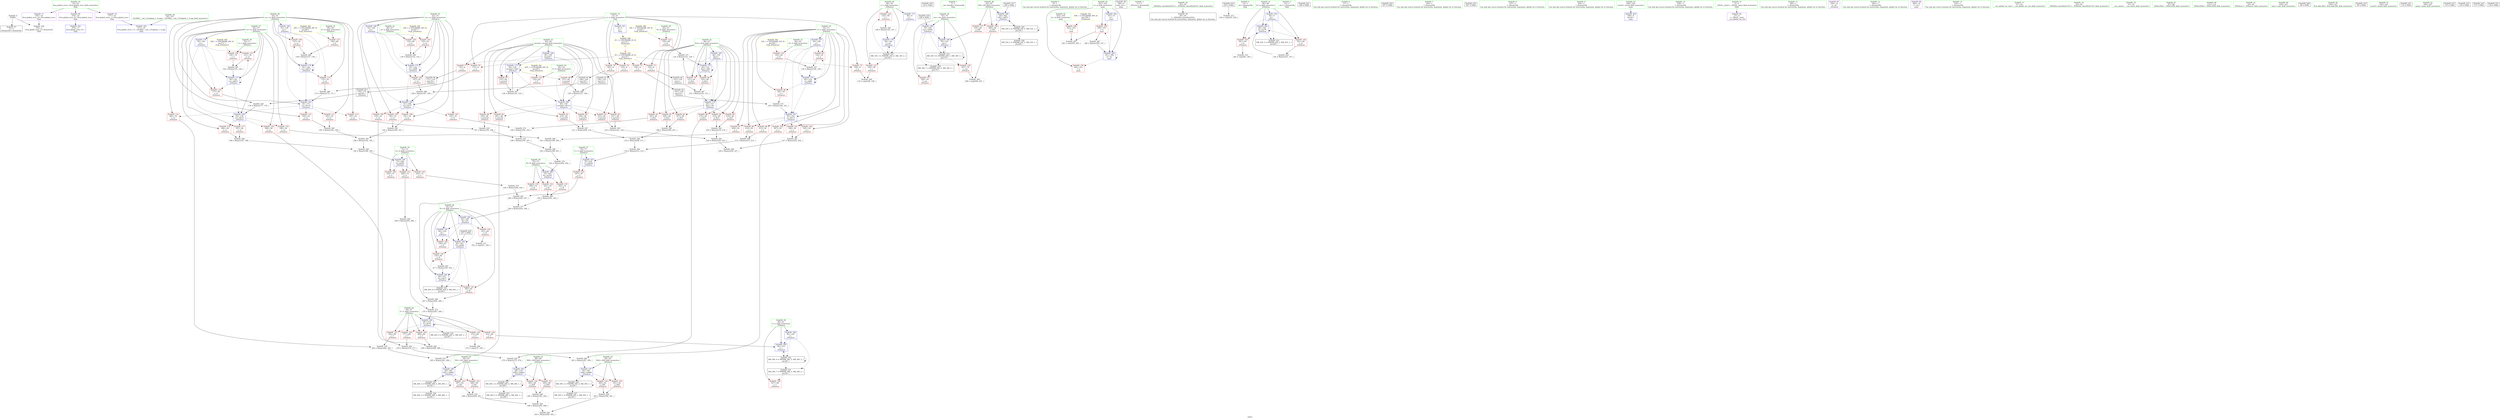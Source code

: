digraph "SVFG" {
	label="SVFG";

	Node0x55e953c2f490 [shape=record,color=grey,label="{NodeID: 0\nNullPtr}"];
	Node0x55e953c2f490 -> Node0x55e953c57010[style=solid];
	Node0x55e953c2f490 -> Node0x55e953c5d8a0[style=solid];
	Node0x55e953c81690 [shape=record,color=yellow,style=double,label="{NodeID: 360\n18V_1 = ENCHI(MR_18V_0)\npts\{61 \}\nFun[_Z5Solvev]}"];
	Node0x55e953c81690 -> Node0x55e953c5b6c0[style=dashed];
	Node0x55e953c5b000 [shape=record,color=grey,label="{NodeID: 277\n249 = Binary(243, 248, )\n}"];
	Node0x55e953c5b000 -> Node0x55e953c5edf0[style=solid];
	Node0x55e953c59250 [shape=record,color=blue,label="{NodeID: 194\n86\<--270\nT\<--div55\n_Z5Solvev\n}"];
	Node0x55e953c59250 -> Node0x55e953c5c8a0[style=dashed];
	Node0x55e953c59250 -> Node0x55e953c5c970[style=dashed];
	Node0x55e953c59250 -> Node0x55e953c5ca40[style=dashed];
	Node0x55e953c59250 -> Node0x55e953c5cb10[style=dashed];
	Node0x55e953c59250 -> Node0x55e953c5cbe0[style=dashed];
	Node0x55e953c59250 -> Node0x55e953c59250[style=dashed];
	Node0x55e953c59250 -> Node0x55e953c789a0[style=dashed];
	Node0x55e953c56440 [shape=record,color=red,label="{NodeID: 111\n183\<--54\n\<--vy\n_Z5Solvev\n}"];
	Node0x55e953c56440 -> Node0x55e953c689d0[style=solid];
	Node0x55e953c547d0 [shape=record,color=green,label="{NodeID: 28\n58\<--59\ni\<--i_field_insensitive\n_Z5Solvev\n}"];
	Node0x55e953c547d0 -> Node0x55e953c5b520[style=solid];
	Node0x55e953c547d0 -> Node0x55e953c5b5f0[style=solid];
	Node0x55e953c547d0 -> Node0x55e953c5de80[style=solid];
	Node0x55e953c547d0 -> Node0x55e953c5e430[style=solid];
	Node0x55e953c68cd0 [shape=record,color=grey,label="{NodeID: 305\n223 = Binary(221, 222, )\n}"];
	Node0x55e953c68cd0 -> Node0x55e953c68b50[style=solid];
	Node0x55e953c5c3c0 [shape=record,color=red,label="{NodeID: 139\n251\<--82\n\<--D\n_Z5Solvev\n}"];
	Node0x55e953c5c3c0 -> Node0x55e953c695d0[style=solid];
	Node0x55e953c56f10 [shape=record,color=green,label="{NodeID: 56\n18\<--372\n_GLOBAL__sub_I_Progbeat_1_0.cpp\<--_GLOBAL__sub_I_Progbeat_1_0.cpp_field_insensitive\n}"];
	Node0x55e953c56f10 -> Node0x55e953c5d7a0[style=solid];
	Node0x55e953c98d90 [shape=record,color=black,label="{NodeID: 416\n119 = PHI()\n}"];
	Node0x55e953c5db40 [shape=record,color=blue,label="{NodeID: 167\n50\<--100\nz\<--\n_Z5Solvev\n}"];
	Node0x55e953c5db40 -> Node0x55e953c58fe0[style=dashed];
	Node0x55e953c5db40 -> Node0x55e953c55810[style=dashed];
	Node0x55e953c5db40 -> Node0x55e953c5e0f0[style=dashed];
	Node0x55e953c5db40 -> Node0x55e953c5e6a0[style=dashed];
	Node0x55e953c586f0 [shape=record,color=red,label="{NodeID: 84\n218\<--46\n\<--first\n_Z5Solvev\n}"];
	Node0x55e953c586f0 -> Node0x55e953c68850[style=solid];
	Node0x55e953c50780 [shape=record,color=green,label="{NodeID: 1\n7\<--1\n__dso_handle\<--dummyObj\nGlob }"];
	Node0x55e953c81770 [shape=record,color=yellow,style=double,label="{NodeID: 361\n20V_1 = ENCHI(MR_20V_0)\npts\{63 \}\nFun[_Z5Solvev]}"];
	Node0x55e953c81770 -> Node0x55e953c5b790[style=dashed];
	Node0x55e953c66450 [shape=record,color=grey,label="{NodeID: 278\n298 = Binary(296, 297, )\n}"];
	Node0x55e953c66450 -> Node0x55e953c63c40[style=solid];
	Node0x55e953c59320 [shape=record,color=blue,label="{NodeID: 195\n88\<--279\nX58\<--add60\n_Z5Solvev\n}"];
	Node0x55e953c59320 -> Node0x55e953c5ccb0[style=dashed];
	Node0x55e953c59320 -> Node0x55e953c5cd80[style=dashed];
	Node0x55e953c59320 -> Node0x55e953c7e3a0[style=dashed];
	Node0x55e953c56510 [shape=record,color=red,label="{NodeID: 112\n184\<--54\n\<--vy\n_Z5Solvev\n}"];
	Node0x55e953c56510 -> Node0x55e953c689d0[style=solid];
	Node0x55e953c548a0 [shape=record,color=green,label="{NodeID: 29\n60\<--61\nX\<--X_field_insensitive\n_Z5Solvev\n}"];
	Node0x55e953c548a0 -> Node0x55e953c5b6c0[style=solid];
	Node0x55e953c68e50 [shape=record,color=grey,label="{NodeID: 306\n308 = cmp(306, 307, )\n}"];
	Node0x55e953c5c490 [shape=record,color=red,label="{NodeID: 140\n256\<--82\n\<--D\n_Z5Solvev\n}"];
	Node0x55e953c57010 [shape=record,color=black,label="{NodeID: 57\n2\<--3\ndummyVal\<--dummyVal\n}"];
	Node0x55e953c98e60 [shape=record,color=black,label="{NodeID: 417\n304 = PHI()\n}"];
	Node0x55e953c98e60 -> Node0x55e953c59590[style=solid];
	Node0x55e953c62bc0 [shape=record,color=grey,label="{NodeID: 251\n126 = Binary(125, 124, )\n}"];
	Node0x55e953c62bc0 -> Node0x55e953c5e020[style=solid];
	Node0x55e953c5dc10 [shape=record,color=blue,label="{NodeID: 168\n52\<--100\nvx\<--\n_Z5Solvev\n}"];
	Node0x55e953c5dc10 -> Node0x55e953c55dc0[style=dashed];
	Node0x55e953c5dc10 -> Node0x55e953c55e90[style=dashed];
	Node0x55e953c5dc10 -> Node0x55e953c5e1c0[style=dashed];
	Node0x55e953c5dc10 -> Node0x55e953c5e770[style=dashed];
	Node0x55e953c587c0 [shape=record,color=red,label="{NodeID: 85\n219\<--46\n\<--first\n_Z5Solvev\n}"];
	Node0x55e953c587c0 -> Node0x55e953c68850[style=solid];
	Node0x55e953c2f3a0 [shape=record,color=green,label="{NodeID: 2\n9\<--1\n\<--dummyObj\nCan only get source location for instruction, argument, global var or function.}"];
	Node0x55e953c81850 [shape=record,color=yellow,style=double,label="{NodeID: 362\n22V_1 = ENCHI(MR_22V_0)\npts\{65 \}\nFun[_Z5Solvev]}"];
	Node0x55e953c81850 -> Node0x55e953c5b860[style=dashed];
	Node0x55e953c665d0 [shape=record,color=grey,label="{NodeID: 279\n245 = Binary(246, 244, )\n}"];
	Node0x55e953c665d0 -> Node0x55e953c668d0[style=solid];
	Node0x55e953c593f0 [shape=record,color=blue,label="{NodeID: 196\n90\<--285\nY61\<--add63\n_Z5Solvev\n}"];
	Node0x55e953c593f0 -> Node0x55e953c5ce50[style=dashed];
	Node0x55e953c593f0 -> Node0x55e953c5cf20[style=dashed];
	Node0x55e953c593f0 -> Node0x55e953c7e8a0[style=dashed];
	Node0x55e953c565e0 [shape=record,color=red,label="{NodeID: 113\n195\<--54\n\<--vy\n_Z5Solvev\n}"];
	Node0x55e953c565e0 -> Node0x55e953c62ec0[style=solid];
	Node0x55e953c54970 [shape=record,color=green,label="{NodeID: 30\n62\<--63\nY\<--Y_field_insensitive\n_Z5Solvev\n}"];
	Node0x55e953c54970 -> Node0x55e953c5b790[style=solid];
	Node0x55e953c68fd0 [shape=record,color=grey,label="{NodeID: 307\n363 = cmp(359, 362, )\n}"];
	Node0x55e953c5c560 [shape=record,color=red,label="{NodeID: 141\n265\<--82\n\<--D\n_Z5Solvev\n}"];
	Node0x55e953c5c560 -> Node0x55e953c64240[style=solid];
	Node0x55e953c57110 [shape=record,color=black,label="{NodeID: 58\n348\<--9\nmain_ret\<--\nmain\n}"];
	Node0x55e953c98f90 [shape=record,color=black,label="{NodeID: 418\n229 = PHI()\n}"];
	Node0x55e953c98f90 -> Node0x55e953c5ec50[style=solid];
	Node0x55e953c62d40 [shape=record,color=grey,label="{NodeID: 252\n279 = Binary(275, 278, )\n}"];
	Node0x55e953c62d40 -> Node0x55e953c59320[style=solid];
	Node0x55e953c5dce0 [shape=record,color=blue,label="{NodeID: 169\n54\<--100\nvy\<--\n_Z5Solvev\n}"];
	Node0x55e953c5dce0 -> Node0x55e953c562a0[style=dashed];
	Node0x55e953c5dce0 -> Node0x55e953c56370[style=dashed];
	Node0x55e953c5dce0 -> Node0x55e953c5e290[style=dashed];
	Node0x55e953c5dce0 -> Node0x55e953c5e840[style=dashed];
	Node0x55e953c58890 [shape=record,color=red,label="{NodeID: 86\n275\<--46\n\<--first\n_Z5Solvev\n}"];
	Node0x55e953c58890 -> Node0x55e953c62d40[style=solid];
	Node0x55e953c2f6c0 [shape=record,color=green,label="{NodeID: 3\n11\<--1\n_ZSt3cin\<--dummyObj\nGlob }"];
	Node0x55e953c81930 [shape=record,color=yellow,style=double,label="{NodeID: 363\n24V_1 = ENCHI(MR_24V_0)\npts\{67 \}\nFun[_Z5Solvev]}"];
	Node0x55e953c81930 -> Node0x55e953c5b930[style=dashed];
	Node0x55e953c66750 [shape=record,color=grey,label="{NodeID: 280\n295 = Binary(293, 294, )\n}"];
	Node0x55e953c66750 -> Node0x55e953c63c40[style=solid];
	Node0x55e953c594c0 [shape=record,color=blue,label="{NodeID: 197\n92\<--291\nZ64\<--add66\n_Z5Solvev\n}"];
	Node0x55e953c594c0 -> Node0x55e953c5cff0[style=dashed];
	Node0x55e953c594c0 -> Node0x55e953c5d0c0[style=dashed];
	Node0x55e953c594c0 -> Node0x55e953c7eda0[style=dashed];
	Node0x55e953c566b0 [shape=record,color=red,label="{NodeID: 114\n282\<--54\n\<--vy\n_Z5Solvev\n}"];
	Node0x55e953c566b0 -> Node0x55e953c5ae80[style=solid];
	Node0x55e953c54a40 [shape=record,color=green,label="{NodeID: 31\n64\<--65\nZ\<--Z_field_insensitive\n_Z5Solvev\n}"];
	Node0x55e953c54a40 -> Node0x55e953c5b860[style=solid];
	Node0x55e953c69150 [shape=record,color=grey,label="{NodeID: 308\n273 = cmp(272, 100, )\n}"];
	Node0x55e953c5c630 [shape=record,color=red,label="{NodeID: 142\n316\<--82\n\<--D\n_Z5Solvev\n}"];
	Node0x55e953c5c630 -> Node0x55e953c63dc0[style=solid];
	Node0x55e953c571e0 [shape=record,color=black,label="{NodeID: 59\n29\<--30\n\<--_ZNSt8ios_base4InitD1Ev\nCan only get source location for instruction, argument, global var or function.}"];
	Node0x55e953c99090 [shape=record,color=black,label="{NodeID: 419\n235 = PHI()\n}"];
	Node0x55e953c99090 -> Node0x55e953c69750[style=solid];
	Node0x55e953c62ec0 [shape=record,color=grey,label="{NodeID: 253\n197 = Binary(195, 196, )\n}"];
	Node0x55e953c62ec0 -> Node0x55e953c631c0[style=solid];
	Node0x55e953c5ddb0 [shape=record,color=blue,label="{NodeID: 170\n56\<--100\nvz\<--\n_Z5Solvev\n}"];
	Node0x55e953c5ddb0 -> Node0x55e953c56780[style=dashed];
	Node0x55e953c5ddb0 -> Node0x55e953c5b110[style=dashed];
	Node0x55e953c5ddb0 -> Node0x55e953c5e360[style=dashed];
	Node0x55e953c5ddb0 -> Node0x55e953c5e910[style=dashed];
	Node0x55e953c58960 [shape=record,color=red,label="{NodeID: 87\n125\<--48\n\<--second\n_Z5Solvev\n}"];
	Node0x55e953c58960 -> Node0x55e953c62bc0[style=solid];
	Node0x55e953c32d80 [shape=record,color=green,label="{NodeID: 4\n12\<--1\n.str\<--dummyObj\nGlob }"];
	Node0x55e953c81a10 [shape=record,color=yellow,style=double,label="{NodeID: 364\n26V_1 = ENCHI(MR_26V_0)\npts\{69 \}\nFun[_Z5Solvev]}"];
	Node0x55e953c81a10 -> Node0x55e953c5ba00[style=dashed];
	Node0x55e953c668d0 [shape=record,color=grey,label="{NodeID: 281\n248 = Binary(245, 247, )\n}"];
	Node0x55e953c668d0 -> Node0x55e953c5b000[style=solid];
	Node0x55e953c59590 [shape=record,color=blue,label="{NodeID: 198\n94\<--304\nDD\<--call72\n_Z5Solvev\n}"];
	Node0x55e953c59590 -> Node0x55e953c5d190[style=dashed];
	Node0x55e953c59590 -> Node0x55e953c5d260[style=dashed];
	Node0x55e953c59590 -> Node0x55e953c7f2a0[style=dashed];
	Node0x55e953c56780 [shape=record,color=red,label="{NodeID: 115\n141\<--56\n\<--vz\n_Z5Solvev\n}"];
	Node0x55e953c56780 -> Node0x55e953c66ed0[style=solid];
	Node0x55e953c54b10 [shape=record,color=green,label="{NodeID: 32\n66\<--67\na\<--a_field_insensitive\n_Z5Solvev\n}"];
	Node0x55e953c54b10 -> Node0x55e953c5b930[style=solid];
	Node0x55e953c692d0 [shape=record,color=grey,label="{NodeID: 309\n110 = cmp(108, 109, )\n}"];
	Node0x55e953c5c700 [shape=record,color=red,label="{NodeID: 143\n261\<--84\n\<--k\n_Z5Solvev\n}"];
	Node0x55e953c5c700 -> Node0x55e953c69450[style=solid];
	Node0x55e953c572e0 [shape=record,color=black,label="{NodeID: 60\n151\<--150\nconv\<--\n_Z5Solvev\n}"];
	Node0x55e953c572e0 -> Node0x55e953c671d0[style=solid];
	Node0x55e953c99190 [shape=record,color=black,label="{NodeID: 420\n257 = PHI()\n}"];
	Node0x55e953c99190 -> Node0x55e953c590b0[style=solid];
	Node0x55e953c63040 [shape=record,color=grey,label="{NodeID: 254\n278 = Binary(276, 277, )\n}"];
	Node0x55e953c63040 -> Node0x55e953c62d40[style=solid];
	Node0x55e953c5de80 [shape=record,color=blue,label="{NodeID: 171\n58\<--9\ni\<--\n_Z5Solvev\n}"];
	Node0x55e953c5de80 -> Node0x55e953c76ca0[style=dashed];
	Node0x55e953c58a30 [shape=record,color=red,label="{NodeID: 88\n157\<--48\n\<--second\n_Z5Solvev\n}"];
	Node0x55e953c58a30 -> Node0x55e953c66d50[style=solid];
	Node0x55e953c32e10 [shape=record,color=green,label="{NodeID: 5\n14\<--1\n.str.1\<--dummyObj\nGlob }"];
	Node0x55e953c81af0 [shape=record,color=yellow,style=double,label="{NodeID: 365\n28V_1 = ENCHI(MR_28V_0)\npts\{71 \}\nFun[_Z5Solvev]}"];
	Node0x55e953c81af0 -> Node0x55e953c5bad0[style=dashed];
	Node0x55e953c66a50 [shape=record,color=grey,label="{NodeID: 282\n290 = Binary(288, 289, )\n}"];
	Node0x55e953c66a50 -> Node0x55e953c66bd0[style=solid];
	Node0x55e953c59660 [shape=record,color=blue,label="{NodeID: 199\n78\<--310\nres\<--\n_Z5Solvev\n}"];
	Node0x55e953c59660 -> Node0x55e953c7aca0[style=dashed];
	Node0x55e953c5b110 [shape=record,color=red,label="{NodeID: 116\n177\<--56\n\<--vz\n_Z5Solvev\n}"];
	Node0x55e953c5b110 -> Node0x55e953c67dd0[style=solid];
	Node0x55e953c54be0 [shape=record,color=green,label="{NodeID: 33\n68\<--69\nb\<--b_field_insensitive\n_Z5Solvev\n}"];
	Node0x55e953c54be0 -> Node0x55e953c5ba00[style=solid];
	Node0x55e953c69450 [shape=record,color=grey,label="{NodeID: 310\n262 = cmp(261, 263, )\n}"];
	Node0x55e953c5c7d0 [shape=record,color=red,label="{NodeID: 144\n321\<--84\n\<--k\n_Z5Solvev\n}"];
	Node0x55e953c5c7d0 -> Node0x55e953c63640[style=solid];
	Node0x55e953c573b0 [shape=record,color=black,label="{NodeID: 61\n156\<--155\nconv12\<--\n_Z5Solvev\n}"];
	Node0x55e953c573b0 -> Node0x55e953c66d50[style=solid];
	Node0x55e953c99290 [shape=record,color=black,label="{NodeID: 421\n329 = PHI()\n}"];
	Node0x55e953c631c0 [shape=record,color=grey,label="{NodeID: 255\n198 = Binary(194, 197, )\n}"];
	Node0x55e953c631c0 -> Node0x55e953c5a280[style=solid];
	Node0x55e953c5df50 [shape=record,color=blue,label="{NodeID: 172\n46\<--122\nfirst\<--add\n_Z5Solvev\n}"];
	Node0x55e953c5df50 -> Node0x55e953c582e0[style=dashed];
	Node0x55e953c5df50 -> Node0x55e953c583b0[style=dashed];
	Node0x55e953c5df50 -> Node0x55e953c5df50[style=dashed];
	Node0x55e953c5df50 -> Node0x55e953c5e500[style=dashed];
	Node0x55e953c58b00 [shape=record,color=red,label="{NodeID: 89\n196\<--48\n\<--second\n_Z5Solvev\n}"];
	Node0x55e953c58b00 -> Node0x55e953c62ec0[style=solid];
	Node0x55e953c33260 [shape=record,color=green,label="{NodeID: 6\n17\<--1\n\<--dummyObj\nCan only get source location for instruction, argument, global var or function.}"];
	Node0x55e953c66bd0 [shape=record,color=grey,label="{NodeID: 283\n291 = Binary(287, 290, )\n}"];
	Node0x55e953c66bd0 -> Node0x55e953c594c0[style=solid];
	Node0x55e953c59730 [shape=record,color=blue,label="{NodeID: 200\n80\<--312\nt\<--\n_Z5Solvev\n}"];
	Node0x55e953c59730 -> Node0x55e953c7b1a0[style=dashed];
	Node0x55e953c5b1e0 [shape=record,color=red,label="{NodeID: 117\n187\<--56\n\<--vz\n_Z5Solvev\n}"];
	Node0x55e953c5b1e0 -> Node0x55e953c68550[style=solid];
	Node0x55e953c54cb0 [shape=record,color=green,label="{NodeID: 34\n70\<--71\nc\<--c_field_insensitive\n_Z5Solvev\n}"];
	Node0x55e953c54cb0 -> Node0x55e953c5bad0[style=solid];
	Node0x55e953c695d0 [shape=record,color=grey,label="{NodeID: 311\n252 = cmp(251, 100, )\n}"];
	Node0x55e953c5c8a0 [shape=record,color=red,label="{NodeID: 145\n272\<--86\n\<--T\n_Z5Solvev\n}"];
	Node0x55e953c5c8a0 -> Node0x55e953c69150[style=solid];
	Node0x55e953c57480 [shape=record,color=black,label="{NodeID: 62\n161\<--160\nconv14\<--\n_Z5Solvev\n}"];
	Node0x55e953c57480 -> Node0x55e953c5aa00[style=solid];
	Node0x55e953c99360 [shape=record,color=black,label="{NodeID: 422\n357 = PHI()\n}"];
	Node0x55e953c63340 [shape=record,color=grey,label="{NodeID: 256\n134 = Binary(133, 132, )\n}"];
	Node0x55e953c63340 -> Node0x55e953c5e1c0[style=solid];
	Node0x55e953c5e020 [shape=record,color=blue,label="{NodeID: 173\n48\<--126\nsecond\<--add7\n_Z5Solvev\n}"];
	Node0x55e953c5e020 -> Node0x55e953c58960[style=dashed];
	Node0x55e953c5e020 -> Node0x55e953c58a30[style=dashed];
	Node0x55e953c5e020 -> Node0x55e953c5e020[style=dashed];
	Node0x55e953c5e020 -> Node0x55e953c5e5d0[style=dashed];
	Node0x55e953c58bd0 [shape=record,color=red,label="{NodeID: 90\n209\<--48\n\<--second\n_Z5Solvev\n}"];
	Node0x55e953c58bd0 -> Node0x55e953c680d0[style=solid];
	Node0x55e953c332f0 [shape=record,color=green,label="{NodeID: 7\n100\<--1\n\<--dummyObj\nCan only get source location for instruction, argument, global var or function.}"];
	Node0x55e953c66d50 [shape=record,color=grey,label="{NodeID: 284\n158 = Binary(157, 156, )\n}"];
	Node0x55e953c66d50 -> Node0x55e953c5e5d0[style=solid];
	Node0x55e953c59800 [shape=record,color=blue,label="{NodeID: 201\n82\<--317\nD\<--sub77\n_Z5Solvev\n}"];
	Node0x55e953c59800 -> Node0x55e953c5c560[style=dashed];
	Node0x55e953c59800 -> Node0x55e953c5c630[style=dashed];
	Node0x55e953c59800 -> Node0x55e953c59800[style=dashed];
	Node0x55e953c59800 -> Node0x55e953c77fa0[style=dashed];
	Node0x55e953c5b2b0 [shape=record,color=red,label="{NodeID: 118\n188\<--56\n\<--vz\n_Z5Solvev\n}"];
	Node0x55e953c5b2b0 -> Node0x55e953c68550[style=solid];
	Node0x55e953c54d80 [shape=record,color=green,label="{NodeID: 35\n72\<--73\nA\<--A_field_insensitive\n_Z5Solvev\n}"];
	Node0x55e953c54d80 -> Node0x55e953c5bba0[style=solid];
	Node0x55e953c54d80 -> Node0x55e953c5bc70[style=solid];
	Node0x55e953c54d80 -> Node0x55e953c5bd40[style=solid];
	Node0x55e953c54d80 -> Node0x55e953c5e9e0[style=solid];
	Node0x55e953c69750 [shape=record,color=grey,label="{NodeID: 312\n238 = cmp(235, 239, )\n}"];
	Node0x55e953c5c970 [shape=record,color=red,label="{NodeID: 146\n277\<--86\n\<--T\n_Z5Solvev\n}"];
	Node0x55e953c5c970 -> Node0x55e953c63040[style=solid];
	Node0x55e953c57550 [shape=record,color=black,label="{NodeID: 63\n166\<--165\nconv16\<--\n_Z5Solvev\n}"];
	Node0x55e953c57550 -> Node0x55e953c67050[style=solid];
	Node0x55e953c99430 [shape=record,color=black,label="{NodeID: 423\n367 = PHI()\n}"];
	Node0x55e953c634c0 [shape=record,color=grey,label="{NodeID: 257\n130 = Binary(129, 128, )\n}"];
	Node0x55e953c634c0 -> Node0x55e953c5e0f0[style=solid];
	Node0x55e953c5e0f0 [shape=record,color=blue,label="{NodeID: 174\n50\<--130\nz\<--add8\n_Z5Solvev\n}"];
	Node0x55e953c5e0f0 -> Node0x55e953c58fe0[style=dashed];
	Node0x55e953c5e0f0 -> Node0x55e953c55810[style=dashed];
	Node0x55e953c5e0f0 -> Node0x55e953c5e0f0[style=dashed];
	Node0x55e953c5e0f0 -> Node0x55e953c5e6a0[style=dashed];
	Node0x55e953c58ca0 [shape=record,color=red,label="{NodeID: 91\n210\<--48\n\<--second\n_Z5Solvev\n}"];
	Node0x55e953c58ca0 -> Node0x55e953c680d0[style=solid];
	Node0x55e953c33380 [shape=record,color=green,label="{NodeID: 8\n147\<--1\n\<--dummyObj\nCan only get source location for instruction, argument, global var or function.}"];
	Node0x55e953c66ed0 [shape=record,color=grey,label="{NodeID: 285\n142 = Binary(141, 140, )\n}"];
	Node0x55e953c66ed0 -> Node0x55e953c5e360[style=solid];
	Node0x55e953c598d0 [shape=record,color=blue,label="{NodeID: 202\n84\<--322\nk\<--inc79\n_Z5Solvev\n}"];
	Node0x55e953c598d0 -> Node0x55e953c5c700[style=dashed];
	Node0x55e953c598d0 -> Node0x55e953c5c7d0[style=dashed];
	Node0x55e953c598d0 -> Node0x55e953c598d0[style=dashed];
	Node0x55e953c598d0 -> Node0x55e953c784a0[style=dashed];
	Node0x55e953c5b380 [shape=record,color=red,label="{NodeID: 119\n199\<--56\n\<--vz\n_Z5Solvev\n}"];
	Node0x55e953c5b380 -> Node0x55e953c5a400[style=solid];
	Node0x55e953c54e50 [shape=record,color=green,label="{NodeID: 36\n74\<--75\nB\<--B_field_insensitive\n_Z5Solvev\n}"];
	Node0x55e953c54e50 -> Node0x55e953c5be10[style=solid];
	Node0x55e953c54e50 -> Node0x55e953c5bee0[style=solid];
	Node0x55e953c54e50 -> Node0x55e953c5bfb0[style=solid];
	Node0x55e953c54e50 -> Node0x55e953c5eab0[style=solid];
	Node0x55e953c5ca40 [shape=record,color=red,label="{NodeID: 147\n283\<--86\n\<--T\n_Z5Solvev\n}"];
	Node0x55e953c5ca40 -> Node0x55e953c5ae80[style=solid];
	Node0x55e953c57620 [shape=record,color=black,label="{NodeID: 64\n171\<--170\nconv18\<--\n_Z5Solvev\n}"];
	Node0x55e953c57620 -> Node0x55e953c67350[style=solid];
	Node0x55e953c63640 [shape=record,color=grey,label="{NodeID: 258\n322 = Binary(321, 147, )\n}"];
	Node0x55e953c63640 -> Node0x55e953c598d0[style=solid];
	Node0x55e953c5e1c0 [shape=record,color=blue,label="{NodeID: 175\n52\<--134\nvx\<--add9\n_Z5Solvev\n}"];
	Node0x55e953c5e1c0 -> Node0x55e953c55dc0[style=dashed];
	Node0x55e953c5e1c0 -> Node0x55e953c55e90[style=dashed];
	Node0x55e953c5e1c0 -> Node0x55e953c5e1c0[style=dashed];
	Node0x55e953c5e1c0 -> Node0x55e953c5e770[style=dashed];
	Node0x55e953c58d70 [shape=record,color=red,label="{NodeID: 92\n221\<--48\n\<--second\n_Z5Solvev\n}"];
	Node0x55e953c58d70 -> Node0x55e953c68cd0[style=solid];
	Node0x55e953c33410 [shape=record,color=green,label="{NodeID: 9\n204\<--1\n\<--dummyObj\nCan only get source location for instruction, argument, global var or function.}"];
	Node0x55e953c67050 [shape=record,color=grey,label="{NodeID: 286\n168 = Binary(167, 166, )\n}"];
	Node0x55e953c67050 -> Node0x55e953c5e770[style=solid];
	Node0x55e953c599a0 [shape=record,color=blue,label="{NodeID: 203\n349\<--9\nretval\<--\nmain\n}"];
	Node0x55e953c5b450 [shape=record,color=red,label="{NodeID: 120\n288\<--56\n\<--vz\n_Z5Solvev\n}"];
	Node0x55e953c5b450 -> Node0x55e953c66a50[style=solid];
	Node0x55e953c54f20 [shape=record,color=green,label="{NodeID: 37\n76\<--77\nC\<--C_field_insensitive\n_Z5Solvev\n}"];
	Node0x55e953c54f20 -> Node0x55e953c5c080[style=solid];
	Node0x55e953c54f20 -> Node0x55e953c5eb80[style=solid];
	Node0x55e953c5cb10 [shape=record,color=red,label="{NodeID: 148\n289\<--86\n\<--T\n_Z5Solvev\n}"];
	Node0x55e953c5cb10 -> Node0x55e953c66a50[style=solid];
	Node0x55e953c576f0 [shape=record,color=black,label="{NodeID: 65\n176\<--175\nconv20\<--\n_Z5Solvev\n}"];
	Node0x55e953c576f0 -> Node0x55e953c67dd0[style=solid];
	Node0x55e953c7e3a0 [shape=record,color=black,label="{NodeID: 342\nMR_46V_2 = PHI(MR_46V_4, MR_46V_1, )\npts\{89 \}\n}"];
	Node0x55e953c7e3a0 -> Node0x55e953c59320[style=dashed];
	Node0x55e953c7e3a0 -> Node0x55e953c78ea0[style=dashed];
	Node0x55e953c7e3a0 -> Node0x55e953c7e3a0[style=dashed];
	Node0x55e953c637c0 [shape=record,color=grey,label="{NodeID: 259\n302 = Binary(300, 301, )\n}"];
	Node0x55e953c637c0 -> Node0x55e953c63ac0[style=solid];
	Node0x55e953c5e290 [shape=record,color=blue,label="{NodeID: 176\n54\<--138\nvy\<--add10\n_Z5Solvev\n}"];
	Node0x55e953c5e290 -> Node0x55e953c562a0[style=dashed];
	Node0x55e953c5e290 -> Node0x55e953c56370[style=dashed];
	Node0x55e953c5e290 -> Node0x55e953c5e290[style=dashed];
	Node0x55e953c5e290 -> Node0x55e953c5e840[style=dashed];
	Node0x55e953c58e40 [shape=record,color=red,label="{NodeID: 93\n222\<--48\n\<--second\n_Z5Solvev\n}"];
	Node0x55e953c58e40 -> Node0x55e953c68cd0[style=solid];
	Node0x55e953c53970 [shape=record,color=green,label="{NodeID: 10\n239\<--1\n\<--dummyObj\nCan only get source location for instruction, argument, global var or function.}"];
	Node0x55e953c671d0 [shape=record,color=grey,label="{NodeID: 287\n153 = Binary(152, 151, )\n}"];
	Node0x55e953c671d0 -> Node0x55e953c5e500[style=solid];
	Node0x55e953c59a70 [shape=record,color=blue,label="{NodeID: 204\n351\<--9\na\<--\nmain\n}"];
	Node0x55e953c59a70 -> Node0x55e953c5d330[style=dashed];
	Node0x55e953c59a70 -> Node0x55e953c59b40[style=dashed];
	Node0x55e953c5b520 [shape=record,color=red,label="{NodeID: 121\n108\<--58\n\<--i\n_Z5Solvev\n}"];
	Node0x55e953c5b520 -> Node0x55e953c692d0[style=solid];
	Node0x55e953c54ff0 [shape=record,color=green,label="{NodeID: 38\n78\<--79\nres\<--res_field_insensitive\n_Z5Solvev\n}"];
	Node0x55e953c54ff0 -> Node0x55e953c5c150[style=solid];
	Node0x55e953c54ff0 -> Node0x55e953c5c220[style=solid];
	Node0x55e953c54ff0 -> Node0x55e953c5ec50[style=solid];
	Node0x55e953c54ff0 -> Node0x55e953c59660[style=solid];
	Node0x55e953c5cbe0 [shape=record,color=red,label="{NodeID: 149\n312\<--86\n\<--T\n_Z5Solvev\n}"];
	Node0x55e953c5cbe0 -> Node0x55e953c59730[style=solid];
	Node0x55e953c577c0 [shape=record,color=purple,label="{NodeID: 66\n27\<--4\n\<--_ZStL8__ioinit\n__cxx_global_var_init\n}"];
	Node0x55e953c7e8a0 [shape=record,color=black,label="{NodeID: 343\nMR_48V_2 = PHI(MR_48V_4, MR_48V_1, )\npts\{91 \}\n}"];
	Node0x55e953c7e8a0 -> Node0x55e953c593f0[style=dashed];
	Node0x55e953c7e8a0 -> Node0x55e953c793a0[style=dashed];
	Node0x55e953c7e8a0 -> Node0x55e953c7e8a0[style=dashed];
	Node0x55e953c63940 [shape=record,color=grey,label="{NodeID: 260\n138 = Binary(137, 136, )\n}"];
	Node0x55e953c63940 -> Node0x55e953c5e290[style=solid];
	Node0x55e953c5e360 [shape=record,color=blue,label="{NodeID: 177\n56\<--142\nvz\<--add11\n_Z5Solvev\n}"];
	Node0x55e953c5e360 -> Node0x55e953c56780[style=dashed];
	Node0x55e953c5e360 -> Node0x55e953c5b110[style=dashed];
	Node0x55e953c5e360 -> Node0x55e953c5e360[style=dashed];
	Node0x55e953c5e360 -> Node0x55e953c5e910[style=dashed];
	Node0x55e953c58f10 [shape=record,color=red,label="{NodeID: 94\n281\<--48\n\<--second\n_Z5Solvev\n}"];
	Node0x55e953c58f10 -> Node0x55e953c5ad00[style=solid];
	Node0x55e953c53a00 [shape=record,color=green,label="{NodeID: 11\n246\<--1\n\<--dummyObj\nCan only get source location for instruction, argument, global var or function.}"];
	Node0x55e953c67350 [shape=record,color=grey,label="{NodeID: 288\n173 = Binary(172, 171, )\n}"];
	Node0x55e953c67350 -> Node0x55e953c5e840[style=solid];
	Node0x55e953c59b40 [shape=record,color=blue,label="{NodeID: 205\n351\<--360\na\<--inc\nmain\n}"];
	Node0x55e953c59b40 -> Node0x55e953c5d330[style=dashed];
	Node0x55e953c59b40 -> Node0x55e953c5d400[style=dashed];
	Node0x55e953c59b40 -> Node0x55e953c59b40[style=dashed];
	Node0x55e953c5b5f0 [shape=record,color=red,label="{NodeID: 122\n145\<--58\n\<--i\n_Z5Solvev\n}"];
	Node0x55e953c5b5f0 -> Node0x55e953c67950[style=solid];
	Node0x55e953c550c0 [shape=record,color=green,label="{NodeID: 39\n80\<--81\nt\<--t_field_insensitive\n_Z5Solvev\n}"];
	Node0x55e953c550c0 -> Node0x55e953c5c2f0[style=solid];
	Node0x55e953c550c0 -> Node0x55e953c5ed20[style=solid];
	Node0x55e953c550c0 -> Node0x55e953c59730[style=solid];
	Node0x55e953c5ccb0 [shape=record,color=red,label="{NodeID: 150\n293\<--88\n\<--X58\n_Z5Solvev\n}"];
	Node0x55e953c5ccb0 -> Node0x55e953c66750[style=solid];
	Node0x55e953c57890 [shape=record,color=purple,label="{NodeID: 67\n328\<--12\n\<--.str\n_Z5Solvev\n}"];
	Node0x55e953c7eda0 [shape=record,color=black,label="{NodeID: 344\nMR_50V_2 = PHI(MR_50V_4, MR_50V_1, )\npts\{93 \}\n}"];
	Node0x55e953c7eda0 -> Node0x55e953c594c0[style=dashed];
	Node0x55e953c7eda0 -> Node0x55e953c798a0[style=dashed];
	Node0x55e953c7eda0 -> Node0x55e953c7eda0[style=dashed];
	Node0x55e953c63ac0 [shape=record,color=grey,label="{NodeID: 261\n303 = Binary(299, 302, )\n}"];
	Node0x55e953c5e430 [shape=record,color=blue,label="{NodeID: 178\n58\<--146\ni\<--inc\n_Z5Solvev\n}"];
	Node0x55e953c5e430 -> Node0x55e953c76ca0[style=dashed];
	Node0x55e953c58fe0 [shape=record,color=red,label="{NodeID: 95\n129\<--50\n\<--z\n_Z5Solvev\n}"];
	Node0x55e953c58fe0 -> Node0x55e953c634c0[style=solid];
	Node0x55e953c53ad0 [shape=record,color=green,label="{NodeID: 12\n263\<--1\n\<--dummyObj\nCan only get source location for instruction, argument, global var or function.}"];
	Node0x55e953c674d0 [shape=record,color=grey,label="{NodeID: 289\n243 = Binary(241, 242, )\n}"];
	Node0x55e953c674d0 -> Node0x55e953c5b000[style=solid];
	Node0x55e953c5b6c0 [shape=record,color=red,label="{NodeID: 123\n120\<--60\n\<--X\n_Z5Solvev\n}"];
	Node0x55e953c5b6c0 -> Node0x55e953c5a700[style=solid];
	Node0x55e953c55190 [shape=record,color=green,label="{NodeID: 40\n82\<--83\nD\<--D_field_insensitive\n_Z5Solvev\n}"];
	Node0x55e953c55190 -> Node0x55e953c5c3c0[style=solid];
	Node0x55e953c55190 -> Node0x55e953c5c490[style=solid];
	Node0x55e953c55190 -> Node0x55e953c5c560[style=solid];
	Node0x55e953c55190 -> Node0x55e953c5c630[style=solid];
	Node0x55e953c55190 -> Node0x55e953c5edf0[style=solid];
	Node0x55e953c55190 -> Node0x55e953c5eec0[style=solid];
	Node0x55e953c55190 -> Node0x55e953c590b0[style=solid];
	Node0x55e953c55190 -> Node0x55e953c59800[style=solid];
	Node0x55e953c5cd80 [shape=record,color=red,label="{NodeID: 151\n294\<--88\n\<--X58\n_Z5Solvev\n}"];
	Node0x55e953c5cd80 -> Node0x55e953c66750[style=solid];
	Node0x55e953c57960 [shape=record,color=purple,label="{NodeID: 68\n366\<--14\n\<--.str.1\nmain\n}"];
	Node0x55e953c7f2a0 [shape=record,color=black,label="{NodeID: 345\nMR_52V_2 = PHI(MR_52V_4, MR_52V_1, )\npts\{95 \}\n}"];
	Node0x55e953c7f2a0 -> Node0x55e953c59590[style=dashed];
	Node0x55e953c7f2a0 -> Node0x55e953c79da0[style=dashed];
	Node0x55e953c7f2a0 -> Node0x55e953c7f2a0[style=dashed];
	Node0x55e953c63c40 [shape=record,color=grey,label="{NodeID: 262\n299 = Binary(295, 298, )\n}"];
	Node0x55e953c63c40 -> Node0x55e953c63ac0[style=solid];
	Node0x55e953c5e500 [shape=record,color=blue,label="{NodeID: 179\n46\<--153\nfirst\<--div\n_Z5Solvev\n}"];
	Node0x55e953c5e500 -> Node0x55e953c58480[style=dashed];
	Node0x55e953c5e500 -> Node0x55e953c58550[style=dashed];
	Node0x55e953c5e500 -> Node0x55e953c58620[style=dashed];
	Node0x55e953c5e500 -> Node0x55e953c586f0[style=dashed];
	Node0x55e953c5e500 -> Node0x55e953c587c0[style=dashed];
	Node0x55e953c5e500 -> Node0x55e953c58890[style=dashed];
	Node0x55e953c55810 [shape=record,color=red,label="{NodeID: 96\n162\<--50\n\<--z\n_Z5Solvev\n}"];
	Node0x55e953c55810 -> Node0x55e953c5aa00[style=solid];
	Node0x55e953c53ba0 [shape=record,color=green,label="{NodeID: 13\n318\<--1\n\<--dummyObj\nCan only get source location for instruction, argument, global var or function.}"];
	Node0x55e953c67650 [shape=record,color=grey,label="{NodeID: 290\n228 = Binary(224, 227, )\n}"];
	Node0x55e953c5b790 [shape=record,color=red,label="{NodeID: 124\n124\<--62\n\<--Y\n_Z5Solvev\n}"];
	Node0x55e953c5b790 -> Node0x55e953c62bc0[style=solid];
	Node0x55e953c55260 [shape=record,color=green,label="{NodeID: 41\n84\<--85\nk\<--k_field_insensitive\n_Z5Solvev\n}"];
	Node0x55e953c55260 -> Node0x55e953c5c700[style=solid];
	Node0x55e953c55260 -> Node0x55e953c5c7d0[style=solid];
	Node0x55e953c55260 -> Node0x55e953c59180[style=solid];
	Node0x55e953c55260 -> Node0x55e953c598d0[style=solid];
	Node0x55e953c5ce50 [shape=record,color=red,label="{NodeID: 152\n296\<--90\n\<--Y61\n_Z5Solvev\n}"];
	Node0x55e953c5ce50 -> Node0x55e953c66450[style=solid];
	Node0x55e953c57a30 [shape=record,color=purple,label="{NodeID: 69\n376\<--16\nllvm.global_ctors_0\<--llvm.global_ctors\nGlob }"];
	Node0x55e953c57a30 -> Node0x55e953c5d6a0[style=solid];
	Node0x55e953c63dc0 [shape=record,color=grey,label="{NodeID: 263\n317 = Binary(318, 316, )\n}"];
	Node0x55e953c63dc0 -> Node0x55e953c59800[style=solid];
	Node0x55e953c5e5d0 [shape=record,color=blue,label="{NodeID: 180\n48\<--158\nsecond\<--div13\n_Z5Solvev\n}"];
	Node0x55e953c5e5d0 -> Node0x55e953c58b00[style=dashed];
	Node0x55e953c5e5d0 -> Node0x55e953c58bd0[style=dashed];
	Node0x55e953c5e5d0 -> Node0x55e953c58ca0[style=dashed];
	Node0x55e953c5e5d0 -> Node0x55e953c58d70[style=dashed];
	Node0x55e953c5e5d0 -> Node0x55e953c58e40[style=dashed];
	Node0x55e953c5e5d0 -> Node0x55e953c58f10[style=dashed];
	Node0x55e953c558e0 [shape=record,color=red,label="{NodeID: 97\n200\<--50\n\<--z\n_Z5Solvev\n}"];
	Node0x55e953c558e0 -> Node0x55e953c5a400[style=solid];
	Node0x55e953c53c70 [shape=record,color=green,label="{NodeID: 14\n4\<--6\n_ZStL8__ioinit\<--_ZStL8__ioinit_field_insensitive\nGlob }"];
	Node0x55e953c53c70 -> Node0x55e953c577c0[style=solid];
	Node0x55e953c677d0 [shape=record,color=grey,label="{NodeID: 291\n227 = Binary(225, 226, )\n}"];
	Node0x55e953c677d0 -> Node0x55e953c67650[style=solid];
	Node0x55e953c5b860 [shape=record,color=red,label="{NodeID: 125\n128\<--64\n\<--Z\n_Z5Solvev\n}"];
	Node0x55e953c5b860 -> Node0x55e953c634c0[style=solid];
	Node0x55e953c55330 [shape=record,color=green,label="{NodeID: 42\n86\<--87\nT\<--T_field_insensitive\n_Z5Solvev\n}"];
	Node0x55e953c55330 -> Node0x55e953c5c8a0[style=solid];
	Node0x55e953c55330 -> Node0x55e953c5c970[style=solid];
	Node0x55e953c55330 -> Node0x55e953c5ca40[style=solid];
	Node0x55e953c55330 -> Node0x55e953c5cb10[style=solid];
	Node0x55e953c55330 -> Node0x55e953c5cbe0[style=solid];
	Node0x55e953c55330 -> Node0x55e953c59250[style=solid];
	Node0x55e953c76ca0 [shape=record,color=black,label="{NodeID: 319\nMR_16V_3 = PHI(MR_16V_4, MR_16V_2, )\npts\{59 \}\n}"];
	Node0x55e953c76ca0 -> Node0x55e953c5b520[style=dashed];
	Node0x55e953c76ca0 -> Node0x55e953c5b5f0[style=dashed];
	Node0x55e953c76ca0 -> Node0x55e953c5e430[style=dashed];
	Node0x55e953c5cf20 [shape=record,color=red,label="{NodeID: 153\n297\<--90\n\<--Y61\n_Z5Solvev\n}"];
	Node0x55e953c5cf20 -> Node0x55e953c66450[style=solid];
	Node0x55e953c57b30 [shape=record,color=purple,label="{NodeID: 70\n377\<--16\nllvm.global_ctors_1\<--llvm.global_ctors\nGlob }"];
	Node0x55e953c57b30 -> Node0x55e953c5d7a0[style=solid];
	Node0x55e953c63f40 [shape=record,color=grey,label="{NodeID: 264\n269 = Binary(204, 268, )\n}"];
	Node0x55e953c63f40 -> Node0x55e953c5a880[style=solid];
	Node0x55e953c5e6a0 [shape=record,color=blue,label="{NodeID: 181\n50\<--163\nz\<--div15\n_Z5Solvev\n}"];
	Node0x55e953c5e6a0 -> Node0x55e953c558e0[style=dashed];
	Node0x55e953c5e6a0 -> Node0x55e953c559b0[style=dashed];
	Node0x55e953c5e6a0 -> Node0x55e953c55a80[style=dashed];
	Node0x55e953c5e6a0 -> Node0x55e953c55b50[style=dashed];
	Node0x55e953c5e6a0 -> Node0x55e953c55c20[style=dashed];
	Node0x55e953c5e6a0 -> Node0x55e953c55cf0[style=dashed];
	Node0x55e953c559b0 [shape=record,color=red,label="{NodeID: 98\n213\<--50\n\<--z\n_Z5Solvev\n}"];
	Node0x55e953c559b0 -> Node0x55e953c68250[style=solid];
	Node0x55e953c53d40 [shape=record,color=green,label="{NodeID: 15\n8\<--10\nn\<--n_field_insensitive\nGlob }"];
	Node0x55e953c53d40 -> Node0x55e953c57d30[style=solid];
	Node0x55e953c53d40 -> Node0x55e953c57e00[style=solid];
	Node0x55e953c53d40 -> Node0x55e953c57ed0[style=solid];
	Node0x55e953c53d40 -> Node0x55e953c57fa0[style=solid];
	Node0x55e953c53d40 -> Node0x55e953c58070[style=solid];
	Node0x55e953c53d40 -> Node0x55e953c58140[style=solid];
	Node0x55e953c53d40 -> Node0x55e953c58210[style=solid];
	Node0x55e953c53d40 -> Node0x55e953c5d5a0[style=solid];
	Node0x55e953c67950 [shape=record,color=grey,label="{NodeID: 292\n146 = Binary(145, 147, )\n}"];
	Node0x55e953c67950 -> Node0x55e953c5e430[style=solid];
	Node0x55e953c5b930 [shape=record,color=red,label="{NodeID: 126\n132\<--66\n\<--a\n_Z5Solvev\n}"];
	Node0x55e953c5b930 -> Node0x55e953c63340[style=solid];
	Node0x55e953c55400 [shape=record,color=green,label="{NodeID: 43\n88\<--89\nX58\<--X58_field_insensitive\n_Z5Solvev\n}"];
	Node0x55e953c55400 -> Node0x55e953c5ccb0[style=solid];
	Node0x55e953c55400 -> Node0x55e953c5cd80[style=solid];
	Node0x55e953c55400 -> Node0x55e953c59320[style=solid];
	Node0x55e953c779b0 [shape=record,color=black,label="{NodeID: 320\nMR_36V_7 = PHI(MR_36V_3, MR_36V_2, )\npts\{79 \}\n}"];
	Node0x55e953c779b0 -> Node0x55e953c5c220[style=dashed];
	Node0x55e953c5cff0 [shape=record,color=red,label="{NodeID: 154\n300\<--92\n\<--Z64\n_Z5Solvev\n}"];
	Node0x55e953c5cff0 -> Node0x55e953c637c0[style=solid];
	Node0x55e953c57c30 [shape=record,color=purple,label="{NodeID: 71\n378\<--16\nllvm.global_ctors_2\<--llvm.global_ctors\nGlob }"];
	Node0x55e953c57c30 -> Node0x55e953c5d8a0[style=solid];
	Node0x55e953c801a0 [shape=record,color=yellow,style=double,label="{NodeID: 348\n2V_1 = ENCHI(MR_2V_0)\npts\{10 \}\nFun[main]|{<s0>17}}"];
	Node0x55e953c801a0:s0 -> Node0x55e953c80f60[style=dashed,color=red];
	Node0x55e953c640c0 [shape=record,color=grey,label="{NodeID: 265\n208 = Binary(206, 207, )\n}"];
	Node0x55e953c640c0 -> Node0x55e953c67f50[style=solid];
	Node0x55e953c5e770 [shape=record,color=blue,label="{NodeID: 182\n52\<--168\nvx\<--div17\n_Z5Solvev\n}"];
	Node0x55e953c5e770 -> Node0x55e953c55f60[style=dashed];
	Node0x55e953c5e770 -> Node0x55e953c56030[style=dashed];
	Node0x55e953c5e770 -> Node0x55e953c56100[style=dashed];
	Node0x55e953c5e770 -> Node0x55e953c561d0[style=dashed];
	Node0x55e953c55a80 [shape=record,color=red,label="{NodeID: 99\n214\<--50\n\<--z\n_Z5Solvev\n}"];
	Node0x55e953c55a80 -> Node0x55e953c68250[style=solid];
	Node0x55e953c53e10 [shape=record,color=green,label="{NodeID: 16\n16\<--20\nllvm.global_ctors\<--llvm.global_ctors_field_insensitive\nGlob }"];
	Node0x55e953c53e10 -> Node0x55e953c57a30[style=solid];
	Node0x55e953c53e10 -> Node0x55e953c57b30[style=solid];
	Node0x55e953c53e10 -> Node0x55e953c57c30[style=solid];
	Node0x55e953c67ad0 [shape=record,color=grey,label="{NodeID: 293\n182 = Binary(180, 181, )\n}"];
	Node0x55e953c67ad0 -> Node0x55e953c686d0[style=solid];
	Node0x55e953c5ba00 [shape=record,color=red,label="{NodeID: 127\n136\<--68\n\<--b\n_Z5Solvev\n}"];
	Node0x55e953c5ba00 -> Node0x55e953c63940[style=solid];
	Node0x55e953c554d0 [shape=record,color=green,label="{NodeID: 44\n90\<--91\nY61\<--Y61_field_insensitive\n_Z5Solvev\n}"];
	Node0x55e953c554d0 -> Node0x55e953c5ce50[style=solid];
	Node0x55e953c554d0 -> Node0x55e953c5cf20[style=solid];
	Node0x55e953c554d0 -> Node0x55e953c593f0[style=solid];
	Node0x55e953c77aa0 [shape=record,color=black,label="{NodeID: 321\nMR_38V_7 = PHI(MR_38V_3, MR_38V_2, )\npts\{81 \}\n}"];
	Node0x55e953c77aa0 -> Node0x55e953c5c2f0[style=dashed];
	Node0x55e953c5d0c0 [shape=record,color=red,label="{NodeID: 155\n301\<--92\n\<--Z64\n_Z5Solvev\n}"];
	Node0x55e953c5d0c0 -> Node0x55e953c637c0[style=solid];
	Node0x55e953c57d30 [shape=record,color=red,label="{NodeID: 72\n109\<--8\n\<--n\n_Z5Solvev\n}"];
	Node0x55e953c57d30 -> Node0x55e953c692d0[style=solid];
	Node0x55e953c64240 [shape=record,color=grey,label="{NodeID: 266\n267 = Binary(265, 266, )\n}"];
	Node0x55e953c64240 -> Node0x55e953c5a880[style=solid];
	Node0x55e953c5e840 [shape=record,color=blue,label="{NodeID: 183\n54\<--173\nvy\<--div19\n_Z5Solvev\n}"];
	Node0x55e953c5e840 -> Node0x55e953c56440[style=dashed];
	Node0x55e953c5e840 -> Node0x55e953c56510[style=dashed];
	Node0x55e953c5e840 -> Node0x55e953c565e0[style=dashed];
	Node0x55e953c5e840 -> Node0x55e953c566b0[style=dashed];
	Node0x55e953c55b50 [shape=record,color=red,label="{NodeID: 100\n225\<--50\n\<--z\n_Z5Solvev\n}"];
	Node0x55e953c55b50 -> Node0x55e953c677d0[style=solid];
	Node0x55e953c53ee0 [shape=record,color=green,label="{NodeID: 17\n21\<--22\n__cxx_global_var_init\<--__cxx_global_var_init_field_insensitive\n}"];
	Node0x55e953c67c50 [shape=record,color=grey,label="{NodeID: 294\n216 = Binary(212, 215, )\n}"];
	Node0x55e953c67c50 -> Node0x55e953c5eb80[style=solid];
	Node0x55e953c5bad0 [shape=record,color=red,label="{NodeID: 128\n140\<--70\n\<--c\n_Z5Solvev\n}"];
	Node0x55e953c5bad0 -> Node0x55e953c66ed0[style=solid];
	Node0x55e953c555a0 [shape=record,color=green,label="{NodeID: 45\n92\<--93\nZ64\<--Z64_field_insensitive\n_Z5Solvev\n}"];
	Node0x55e953c555a0 -> Node0x55e953c5cff0[style=solid];
	Node0x55e953c555a0 -> Node0x55e953c5d0c0[style=solid];
	Node0x55e953c555a0 -> Node0x55e953c594c0[style=solid];
	Node0x55e953c77fa0 [shape=record,color=black,label="{NodeID: 322\nMR_40V_8 = PHI(MR_40V_6, MR_40V_1, )\npts\{83 \}\n}"];
	Node0x55e953c5d190 [shape=record,color=red,label="{NodeID: 156\n306\<--94\n\<--DD\n_Z5Solvev\n}"];
	Node0x55e953c5d190 -> Node0x55e953c68e50[style=solid];
	Node0x55e953c57e00 [shape=record,color=red,label="{NodeID: 73\n150\<--8\n\<--n\n_Z5Solvev\n}"];
	Node0x55e953c57e00 -> Node0x55e953c572e0[style=solid];
	Node0x55e953c5a100 [shape=record,color=grey,label="{NodeID: 267\n360 = Binary(359, 147, )\n}"];
	Node0x55e953c5a100 -> Node0x55e953c59b40[style=solid];
	Node0x55e953c5e910 [shape=record,color=blue,label="{NodeID: 184\n56\<--178\nvz\<--div21\n_Z5Solvev\n}"];
	Node0x55e953c5e910 -> Node0x55e953c5b1e0[style=dashed];
	Node0x55e953c5e910 -> Node0x55e953c5b2b0[style=dashed];
	Node0x55e953c5e910 -> Node0x55e953c5b380[style=dashed];
	Node0x55e953c5e910 -> Node0x55e953c5b450[style=dashed];
	Node0x55e953c55c20 [shape=record,color=red,label="{NodeID: 101\n226\<--50\n\<--z\n_Z5Solvev\n}"];
	Node0x55e953c55c20 -> Node0x55e953c677d0[style=solid];
	Node0x55e953c53fb0 [shape=record,color=green,label="{NodeID: 18\n25\<--26\n_ZNSt8ios_base4InitC1Ev\<--_ZNSt8ios_base4InitC1Ev_field_insensitive\n}"];
	Node0x55e953c67dd0 [shape=record,color=grey,label="{NodeID: 295\n178 = Binary(177, 176, )\n}"];
	Node0x55e953c67dd0 -> Node0x55e953c5e910[style=solid];
	Node0x55e953c5bba0 [shape=record,color=red,label="{NodeID: 129\n234\<--72\n\<--A\n_Z5Solvev\n}"];
	Node0x55e953c55670 [shape=record,color=green,label="{NodeID: 46\n94\<--95\nDD\<--DD_field_insensitive\n_Z5Solvev\n}"];
	Node0x55e953c55670 -> Node0x55e953c5d190[style=solid];
	Node0x55e953c55670 -> Node0x55e953c5d260[style=solid];
	Node0x55e953c55670 -> Node0x55e953c59590[style=solid];
	Node0x55e953c784a0 [shape=record,color=black,label="{NodeID: 323\nMR_42V_5 = PHI(MR_42V_3, MR_42V_1, )\npts\{85 \}\n}"];
	Node0x55e953c5d260 [shape=record,color=red,label="{NodeID: 157\n310\<--94\n\<--DD\n_Z5Solvev\n}"];
	Node0x55e953c5d260 -> Node0x55e953c59660[style=solid];
	Node0x55e953c57ed0 [shape=record,color=red,label="{NodeID: 74\n155\<--8\n\<--n\n_Z5Solvev\n}"];
	Node0x55e953c57ed0 -> Node0x55e953c573b0[style=solid];
	Node0x55e953c80e80 [shape=record,color=yellow,style=double,label="{NodeID: 351\n59V_1 = ENCHI(MR_59V_0)\npts\{354 \}\nFun[main]}"];
	Node0x55e953c80e80 -> Node0x55e953c5d4d0[style=dashed];
	Node0x55e953c5a280 [shape=record,color=grey,label="{NodeID: 268\n202 = Binary(198, 201, )\n}"];
	Node0x55e953c5a280 -> Node0x55e953c5a580[style=solid];
	Node0x55e953c5e9e0 [shape=record,color=blue,label="{NodeID: 185\n72\<--190\nA\<--add25\n_Z5Solvev\n}"];
	Node0x55e953c5e9e0 -> Node0x55e953c5bba0[style=dashed];
	Node0x55e953c5e9e0 -> Node0x55e953c5bc70[style=dashed];
	Node0x55e953c5e9e0 -> Node0x55e953c5bd40[style=dashed];
	Node0x55e953c55cf0 [shape=record,color=red,label="{NodeID: 102\n287\<--50\n\<--z\n_Z5Solvev\n}"];
	Node0x55e953c55cf0 -> Node0x55e953c66bd0[style=solid];
	Node0x55e953c54080 [shape=record,color=green,label="{NodeID: 19\n31\<--32\n__cxa_atexit\<--__cxa_atexit_field_insensitive\n}"];
	Node0x55e953c67f50 [shape=record,color=grey,label="{NodeID: 296\n212 = Binary(208, 211, )\n}"];
	Node0x55e953c67f50 -> Node0x55e953c67c50[style=solid];
	Node0x55e953c5bc70 [shape=record,color=red,label="{NodeID: 130\n244\<--72\n\<--A\n_Z5Solvev\n}"];
	Node0x55e953c5bc70 -> Node0x55e953c665d0[style=solid];
	Node0x55e953c55740 [shape=record,color=green,label="{NodeID: 47\n97\<--98\n_ZNSirsERi\<--_ZNSirsERi_field_insensitive\n}"];
	Node0x55e953c789a0 [shape=record,color=black,label="{NodeID: 324\nMR_44V_4 = PHI(MR_44V_2, MR_44V_1, )\npts\{87 \}\n}"];
	Node0x55e953c5d330 [shape=record,color=red,label="{NodeID: 158\n359\<--351\n\<--a\nmain\n}"];
	Node0x55e953c5d330 -> Node0x55e953c5a100[style=solid];
	Node0x55e953c5d330 -> Node0x55e953c68fd0[style=solid];
	Node0x55e953c57fa0 [shape=record,color=red,label="{NodeID: 75\n160\<--8\n\<--n\n_Z5Solvev\n}"];
	Node0x55e953c57fa0 -> Node0x55e953c57480[style=solid];
	Node0x55e953c80f60 [shape=record,color=yellow,style=double,label="{NodeID: 352\n2V_1 = ENCHI(MR_2V_0)\npts\{10 \}\nFun[_Z5Solvev]}"];
	Node0x55e953c80f60 -> Node0x55e953c57d30[style=dashed];
	Node0x55e953c80f60 -> Node0x55e953c57e00[style=dashed];
	Node0x55e953c80f60 -> Node0x55e953c57ed0[style=dashed];
	Node0x55e953c80f60 -> Node0x55e953c57fa0[style=dashed];
	Node0x55e953c80f60 -> Node0x55e953c58070[style=dashed];
	Node0x55e953c80f60 -> Node0x55e953c58140[style=dashed];
	Node0x55e953c80f60 -> Node0x55e953c58210[style=dashed];
	Node0x55e953c5a400 [shape=record,color=grey,label="{NodeID: 269\n201 = Binary(199, 200, )\n}"];
	Node0x55e953c5a400 -> Node0x55e953c5a280[style=solid];
	Node0x55e953c5eab0 [shape=record,color=blue,label="{NodeID: 186\n74\<--203\nB\<--mul31\n_Z5Solvev\n}"];
	Node0x55e953c5eab0 -> Node0x55e953c5be10[style=dashed];
	Node0x55e953c5eab0 -> Node0x55e953c5bee0[style=dashed];
	Node0x55e953c5eab0 -> Node0x55e953c5bfb0[style=dashed];
	Node0x55e953c55dc0 [shape=record,color=red,label="{NodeID: 103\n133\<--52\n\<--vx\n_Z5Solvev\n}"];
	Node0x55e953c55dc0 -> Node0x55e953c63340[style=solid];
	Node0x55e953c54150 [shape=record,color=green,label="{NodeID: 20\n30\<--36\n_ZNSt8ios_base4InitD1Ev\<--_ZNSt8ios_base4InitD1Ev_field_insensitive\n}"];
	Node0x55e953c54150 -> Node0x55e953c571e0[style=solid];
	Node0x55e953c680d0 [shape=record,color=grey,label="{NodeID: 297\n211 = Binary(209, 210, )\n}"];
	Node0x55e953c680d0 -> Node0x55e953c67f50[style=solid];
	Node0x55e953c5bd40 [shape=record,color=red,label="{NodeID: 131\n268\<--72\n\<--A\n_Z5Solvev\n}"];
	Node0x55e953c5bd40 -> Node0x55e953c63f40[style=solid];
	Node0x55e953c56830 [shape=record,color=green,label="{NodeID: 48\n113\<--114\n_ZNSirsERd\<--_ZNSirsERd_field_insensitive\n}"];
	Node0x55e953c78ea0 [shape=record,color=black,label="{NodeID: 325\nMR_46V_5 = PHI(MR_46V_2, MR_46V_1, )\npts\{89 \}\n}"];
	Node0x55e953c5d400 [shape=record,color=red,label="{NodeID: 159\n365\<--351\n\<--a\nmain\n}"];
	Node0x55e953c58070 [shape=record,color=red,label="{NodeID: 76\n165\<--8\n\<--n\n_Z5Solvev\n}"];
	Node0x55e953c58070 -> Node0x55e953c57550[style=solid];
	Node0x55e953c5a580 [shape=record,color=grey,label="{NodeID: 270\n203 = Binary(204, 202, )\n}"];
	Node0x55e953c5a580 -> Node0x55e953c5eab0[style=solid];
	Node0x55e953c5eb80 [shape=record,color=blue,label="{NodeID: 187\n76\<--216\nC\<--add36\n_Z5Solvev\n}"];
	Node0x55e953c5eb80 -> Node0x55e953c5c080[style=dashed];
	Node0x55e953c55e90 [shape=record,color=red,label="{NodeID: 104\n167\<--52\n\<--vx\n_Z5Solvev\n}"];
	Node0x55e953c55e90 -> Node0x55e953c67050[style=solid];
	Node0x55e953c54220 [shape=record,color=green,label="{NodeID: 21\n43\<--44\n_Z5Solvev\<--_Z5Solvev_field_insensitive\n}"];
	Node0x55e953c68250 [shape=record,color=grey,label="{NodeID: 298\n215 = Binary(213, 214, )\n}"];
	Node0x55e953c68250 -> Node0x55e953c67c50[style=solid];
	Node0x55e953c5be10 [shape=record,color=red,label="{NodeID: 132\n241\<--74\n\<--B\n_Z5Solvev\n}"];
	Node0x55e953c5be10 -> Node0x55e953c674d0[style=solid];
	Node0x55e953c56900 [shape=record,color=green,label="{NodeID: 49\n230\<--231\nsqrt\<--sqrt_field_insensitive\n}"];
	Node0x55e95390bf00 [shape=record,color=black,label="{NodeID: 409\n96 = PHI()\n}"];
	Node0x55e953c793a0 [shape=record,color=black,label="{NodeID: 326\nMR_48V_5 = PHI(MR_48V_2, MR_48V_1, )\npts\{91 \}\n}"];
	Node0x55e953c5d4d0 [shape=record,color=red,label="{NodeID: 160\n362\<--353\n\<--b\nmain\n}"];
	Node0x55e953c5d4d0 -> Node0x55e953c68fd0[style=solid];
	Node0x55e953c58140 [shape=record,color=red,label="{NodeID: 77\n170\<--8\n\<--n\n_Z5Solvev\n}"];
	Node0x55e953c58140 -> Node0x55e953c57620[style=solid];
	Node0x55e953c5a700 [shape=record,color=grey,label="{NodeID: 271\n122 = Binary(121, 120, )\n}"];
	Node0x55e953c5a700 -> Node0x55e953c5df50[style=solid];
	Node0x55e953c5ec50 [shape=record,color=blue,label="{NodeID: 188\n78\<--229\nres\<--call42\n_Z5Solvev\n}"];
	Node0x55e953c5ec50 -> Node0x55e953c5c150[style=dashed];
	Node0x55e953c5ec50 -> Node0x55e953c59660[style=dashed];
	Node0x55e953c5ec50 -> Node0x55e953c779b0[style=dashed];
	Node0x55e953c5ec50 -> Node0x55e953c7aca0[style=dashed];
	Node0x55e953c55f60 [shape=record,color=red,label="{NodeID: 105\n180\<--52\n\<--vx\n_Z5Solvev\n}"];
	Node0x55e953c55f60 -> Node0x55e953c67ad0[style=solid];
	Node0x55e953c542f0 [shape=record,color=green,label="{NodeID: 22\n46\<--47\nfirst\<--first_field_insensitive\n_Z5Solvev\n}"];
	Node0x55e953c542f0 -> Node0x55e953c582e0[style=solid];
	Node0x55e953c542f0 -> Node0x55e953c583b0[style=solid];
	Node0x55e953c542f0 -> Node0x55e953c58480[style=solid];
	Node0x55e953c542f0 -> Node0x55e953c58550[style=solid];
	Node0x55e953c542f0 -> Node0x55e953c58620[style=solid];
	Node0x55e953c542f0 -> Node0x55e953c586f0[style=solid];
	Node0x55e953c542f0 -> Node0x55e953c587c0[style=solid];
	Node0x55e953c542f0 -> Node0x55e953c58890[style=solid];
	Node0x55e953c542f0 -> Node0x55e953c5d9a0[style=solid];
	Node0x55e953c542f0 -> Node0x55e953c5df50[style=solid];
	Node0x55e953c542f0 -> Node0x55e953c5e500[style=solid];
	Node0x55e953c683d0 [shape=record,color=grey,label="{NodeID: 299\n190 = Binary(186, 189, )\n}"];
	Node0x55e953c683d0 -> Node0x55e953c5e9e0[style=solid];
	Node0x55e953c5bee0 [shape=record,color=red,label="{NodeID: 133\n242\<--74\n\<--B\n_Z5Solvev\n}"];
	Node0x55e953c5bee0 -> Node0x55e953c674d0[style=solid];
	Node0x55e953c569d0 [shape=record,color=green,label="{NodeID: 50\n236\<--237\nllvm.fabs.f64\<--llvm.fabs.f64_field_insensitive\n}"];
	Node0x55e953c98790 [shape=record,color=black,label="{NodeID: 410\n28 = PHI()\n}"];
	Node0x55e953c798a0 [shape=record,color=black,label="{NodeID: 327\nMR_50V_5 = PHI(MR_50V_2, MR_50V_1, )\npts\{93 \}\n}"];
	Node0x55e953c5d5a0 [shape=record,color=blue,label="{NodeID: 161\n8\<--9\nn\<--\nGlob }"];
	Node0x55e953c5d5a0 -> Node0x55e953c801a0[style=dashed];
	Node0x55e953c58210 [shape=record,color=red,label="{NodeID: 78\n175\<--8\n\<--n\n_Z5Solvev\n}"];
	Node0x55e953c58210 -> Node0x55e953c576f0[style=solid];
	Node0x55e953c5a880 [shape=record,color=grey,label="{NodeID: 272\n270 = Binary(267, 269, )\n}"];
	Node0x55e953c5a880 -> Node0x55e953c59250[style=solid];
	Node0x55e953c5ed20 [shape=record,color=blue,label="{NodeID: 189\n80\<--100\nt\<--\n_Z5Solvev\n}"];
	Node0x55e953c5ed20 -> Node0x55e953c59730[style=dashed];
	Node0x55e953c5ed20 -> Node0x55e953c77aa0[style=dashed];
	Node0x55e953c5ed20 -> Node0x55e953c7b1a0[style=dashed];
	Node0x55e953c56030 [shape=record,color=red,label="{NodeID: 106\n181\<--52\n\<--vx\n_Z5Solvev\n}"];
	Node0x55e953c56030 -> Node0x55e953c67ad0[style=solid];
	Node0x55e953c543c0 [shape=record,color=green,label="{NodeID: 23\n48\<--49\nsecond\<--second_field_insensitive\n_Z5Solvev\n}"];
	Node0x55e953c543c0 -> Node0x55e953c58960[style=solid];
	Node0x55e953c543c0 -> Node0x55e953c58a30[style=solid];
	Node0x55e953c543c0 -> Node0x55e953c58b00[style=solid];
	Node0x55e953c543c0 -> Node0x55e953c58bd0[style=solid];
	Node0x55e953c543c0 -> Node0x55e953c58ca0[style=solid];
	Node0x55e953c543c0 -> Node0x55e953c58d70[style=solid];
	Node0x55e953c543c0 -> Node0x55e953c58e40[style=solid];
	Node0x55e953c543c0 -> Node0x55e953c58f10[style=solid];
	Node0x55e953c543c0 -> Node0x55e953c5da70[style=solid];
	Node0x55e953c543c0 -> Node0x55e953c5e020[style=solid];
	Node0x55e953c543c0 -> Node0x55e953c5e5d0[style=solid];
	Node0x55e953c68550 [shape=record,color=grey,label="{NodeID: 300\n189 = Binary(187, 188, )\n}"];
	Node0x55e953c68550 -> Node0x55e953c683d0[style=solid];
	Node0x55e953c5bfb0 [shape=record,color=red,label="{NodeID: 134\n266\<--74\n\<--B\n_Z5Solvev\n}"];
	Node0x55e953c5bfb0 -> Node0x55e953c64240[style=solid];
	Node0x55e953c56aa0 [shape=record,color=green,label="{NodeID: 51\n330\<--331\nprintf\<--printf_field_insensitive\n}"];
	Node0x55e953c98860 [shape=record,color=black,label="{NodeID: 411\n112 = PHI()\n}"];
	Node0x55e953c79da0 [shape=record,color=black,label="{NodeID: 328\nMR_52V_5 = PHI(MR_52V_2, MR_52V_1, )\npts\{95 \}\n}"];
	Node0x55e953c5d6a0 [shape=record,color=blue,label="{NodeID: 162\n376\<--17\nllvm.global_ctors_0\<--\nGlob }"];
	Node0x55e953c582e0 [shape=record,color=red,label="{NodeID: 79\n121\<--46\n\<--first\n_Z5Solvev\n}"];
	Node0x55e953c582e0 -> Node0x55e953c5a700[style=solid];
	Node0x55e953c5aa00 [shape=record,color=grey,label="{NodeID: 273\n163 = Binary(162, 161, )\n}"];
	Node0x55e953c5aa00 -> Node0x55e953c5e6a0[style=solid];
	Node0x55e953c5edf0 [shape=record,color=blue,label="{NodeID: 190\n82\<--249\nD\<--sub\n_Z5Solvev\n}"];
	Node0x55e953c5edf0 -> Node0x55e953c5c3c0[style=dashed];
	Node0x55e953c5edf0 -> Node0x55e953c5c490[style=dashed];
	Node0x55e953c5edf0 -> Node0x55e953c5eec0[style=dashed];
	Node0x55e953c5edf0 -> Node0x55e953c590b0[style=dashed];
	Node0x55e953c56100 [shape=record,color=red,label="{NodeID: 107\n192\<--52\n\<--vx\n_Z5Solvev\n}"];
	Node0x55e953c56100 -> Node0x55e953c5ab80[style=solid];
	Node0x55e953c54490 [shape=record,color=green,label="{NodeID: 24\n50\<--51\nz\<--z_field_insensitive\n_Z5Solvev\n}"];
	Node0x55e953c54490 -> Node0x55e953c58fe0[style=solid];
	Node0x55e953c54490 -> Node0x55e953c55810[style=solid];
	Node0x55e953c54490 -> Node0x55e953c558e0[style=solid];
	Node0x55e953c54490 -> Node0x55e953c559b0[style=solid];
	Node0x55e953c54490 -> Node0x55e953c55a80[style=solid];
	Node0x55e953c54490 -> Node0x55e953c55b50[style=solid];
	Node0x55e953c54490 -> Node0x55e953c55c20[style=solid];
	Node0x55e953c54490 -> Node0x55e953c55cf0[style=solid];
	Node0x55e953c54490 -> Node0x55e953c5db40[style=solid];
	Node0x55e953c54490 -> Node0x55e953c5e0f0[style=solid];
	Node0x55e953c54490 -> Node0x55e953c5e6a0[style=solid];
	Node0x55e953c686d0 [shape=record,color=grey,label="{NodeID: 301\n186 = Binary(182, 185, )\n}"];
	Node0x55e953c686d0 -> Node0x55e953c683d0[style=solid];
	Node0x55e953c5c080 [shape=record,color=red,label="{NodeID: 135\n247\<--76\n\<--C\n_Z5Solvev\n}"];
	Node0x55e953c5c080 -> Node0x55e953c668d0[style=solid];
	Node0x55e953c56ba0 [shape=record,color=green,label="{NodeID: 52\n346\<--347\nmain\<--main_field_insensitive\n}"];
	Node0x55e953c98990 [shape=record,color=black,label="{NodeID: 412\n115 = PHI()\n}"];
	Node0x55e953c5d7a0 [shape=record,color=blue,label="{NodeID: 163\n377\<--18\nllvm.global_ctors_1\<--_GLOBAL__sub_I_Progbeat_1_0.cpp\nGlob }"];
	Node0x55e953c583b0 [shape=record,color=red,label="{NodeID: 80\n152\<--46\n\<--first\n_Z5Solvev\n}"];
	Node0x55e953c583b0 -> Node0x55e953c671d0[style=solid];
	Node0x55e953c5ab80 [shape=record,color=grey,label="{NodeID: 274\n194 = Binary(192, 193, )\n}"];
	Node0x55e953c5ab80 -> Node0x55e953c631c0[style=solid];
	Node0x55e953c5eec0 [shape=record,color=blue,label="{NodeID: 191\n82\<--100\nD\<--\n_Z5Solvev\n}"];
	Node0x55e953c5eec0 -> Node0x55e953c5c490[style=dashed];
	Node0x55e953c5eec0 -> Node0x55e953c590b0[style=dashed];
	Node0x55e953c561d0 [shape=record,color=red,label="{NodeID: 108\n276\<--52\n\<--vx\n_Z5Solvev\n}"];
	Node0x55e953c561d0 -> Node0x55e953c63040[style=solid];
	Node0x55e953c54560 [shape=record,color=green,label="{NodeID: 25\n52\<--53\nvx\<--vx_field_insensitive\n_Z5Solvev\n}"];
	Node0x55e953c54560 -> Node0x55e953c55dc0[style=solid];
	Node0x55e953c54560 -> Node0x55e953c55e90[style=solid];
	Node0x55e953c54560 -> Node0x55e953c55f60[style=solid];
	Node0x55e953c54560 -> Node0x55e953c56030[style=solid];
	Node0x55e953c54560 -> Node0x55e953c56100[style=solid];
	Node0x55e953c54560 -> Node0x55e953c561d0[style=solid];
	Node0x55e953c54560 -> Node0x55e953c5dc10[style=solid];
	Node0x55e953c54560 -> Node0x55e953c5e1c0[style=solid];
	Node0x55e953c54560 -> Node0x55e953c5e770[style=solid];
	Node0x55e953c68850 [shape=record,color=grey,label="{NodeID: 302\n220 = Binary(218, 219, )\n}"];
	Node0x55e953c68850 -> Node0x55e953c68b50[style=solid];
	Node0x55e953c5c150 [shape=record,color=red,label="{NodeID: 136\n307\<--78\n\<--res\n_Z5Solvev\n}"];
	Node0x55e953c5c150 -> Node0x55e953c68e50[style=solid];
	Node0x55e953c56ca0 [shape=record,color=green,label="{NodeID: 53\n349\<--350\nretval\<--retval_field_insensitive\nmain\n}"];
	Node0x55e953c56ca0 -> Node0x55e953c599a0[style=solid];
	Node0x55e953c98a90 [shape=record,color=black,label="{NodeID: 413\n116 = PHI()\n}"];
	Node0x55e953c5d8a0 [shape=record,color=blue, style = dotted,label="{NodeID: 164\n378\<--3\nllvm.global_ctors_2\<--dummyVal\nGlob }"];
	Node0x55e953c58480 [shape=record,color=red,label="{NodeID: 81\n193\<--46\n\<--first\n_Z5Solvev\n}"];
	Node0x55e953c58480 -> Node0x55e953c5ab80[style=solid];
	Node0x55e953c5ad00 [shape=record,color=grey,label="{NodeID: 275\n285 = Binary(281, 284, )\n}"];
	Node0x55e953c5ad00 -> Node0x55e953c593f0[style=solid];
	Node0x55e953c590b0 [shape=record,color=blue,label="{NodeID: 192\n82\<--257\nD\<--call49\n_Z5Solvev\n}"];
	Node0x55e953c590b0 -> Node0x55e953c5c560[style=dashed];
	Node0x55e953c590b0 -> Node0x55e953c5c630[style=dashed];
	Node0x55e953c590b0 -> Node0x55e953c59800[style=dashed];
	Node0x55e953c590b0 -> Node0x55e953c77fa0[style=dashed];
	Node0x55e953c562a0 [shape=record,color=red,label="{NodeID: 109\n137\<--54\n\<--vy\n_Z5Solvev\n}"];
	Node0x55e953c562a0 -> Node0x55e953c63940[style=solid];
	Node0x55e953c54630 [shape=record,color=green,label="{NodeID: 26\n54\<--55\nvy\<--vy_field_insensitive\n_Z5Solvev\n}"];
	Node0x55e953c54630 -> Node0x55e953c562a0[style=solid];
	Node0x55e953c54630 -> Node0x55e953c56370[style=solid];
	Node0x55e953c54630 -> Node0x55e953c56440[style=solid];
	Node0x55e953c54630 -> Node0x55e953c56510[style=solid];
	Node0x55e953c54630 -> Node0x55e953c565e0[style=solid];
	Node0x55e953c54630 -> Node0x55e953c566b0[style=solid];
	Node0x55e953c54630 -> Node0x55e953c5dce0[style=solid];
	Node0x55e953c54630 -> Node0x55e953c5e290[style=solid];
	Node0x55e953c54630 -> Node0x55e953c5e840[style=solid];
	Node0x55e953c689d0 [shape=record,color=grey,label="{NodeID: 303\n185 = Binary(183, 184, )\n}"];
	Node0x55e953c689d0 -> Node0x55e953c686d0[style=solid];
	Node0x55e953c5c220 [shape=record,color=red,label="{NodeID: 137\n326\<--78\n\<--res\n_Z5Solvev\n}"];
	Node0x55e953c56d70 [shape=record,color=green,label="{NodeID: 54\n351\<--352\na\<--a_field_insensitive\nmain\n}"];
	Node0x55e953c56d70 -> Node0x55e953c5d330[style=solid];
	Node0x55e953c56d70 -> Node0x55e953c5d400[style=solid];
	Node0x55e953c56d70 -> Node0x55e953c59a70[style=solid];
	Node0x55e953c56d70 -> Node0x55e953c59b40[style=solid];
	Node0x55e953c98b90 [shape=record,color=black,label="{NodeID: 414\n117 = PHI()\n}"];
	Node0x55e953c7aca0 [shape=record,color=black,label="{NodeID: 331\nMR_36V_6 = PHI(MR_36V_5, MR_36V_3, )\npts\{79 \}\n}"];
	Node0x55e953c7aca0 -> Node0x55e953c5c150[style=dashed];
	Node0x55e953c7aca0 -> Node0x55e953c59660[style=dashed];
	Node0x55e953c7aca0 -> Node0x55e953c779b0[style=dashed];
	Node0x55e953c7aca0 -> Node0x55e953c7aca0[style=dashed];
	Node0x55e953c5d9a0 [shape=record,color=blue,label="{NodeID: 165\n46\<--100\nfirst\<--\n_Z5Solvev\n}"];
	Node0x55e953c5d9a0 -> Node0x55e953c582e0[style=dashed];
	Node0x55e953c5d9a0 -> Node0x55e953c583b0[style=dashed];
	Node0x55e953c5d9a0 -> Node0x55e953c5df50[style=dashed];
	Node0x55e953c5d9a0 -> Node0x55e953c5e500[style=dashed];
	Node0x55e953c58550 [shape=record,color=red,label="{NodeID: 82\n206\<--46\n\<--first\n_Z5Solvev\n}"];
	Node0x55e953c58550 -> Node0x55e953c640c0[style=solid];
	Node0x55e953c5ae80 [shape=record,color=grey,label="{NodeID: 276\n284 = Binary(282, 283, )\n}"];
	Node0x55e953c5ae80 -> Node0x55e953c5ad00[style=solid];
	Node0x55e953c59180 [shape=record,color=blue,label="{NodeID: 193\n84\<--9\nk\<--\n_Z5Solvev\n}"];
	Node0x55e953c59180 -> Node0x55e953c5c700[style=dashed];
	Node0x55e953c59180 -> Node0x55e953c5c7d0[style=dashed];
	Node0x55e953c59180 -> Node0x55e953c598d0[style=dashed];
	Node0x55e953c59180 -> Node0x55e953c784a0[style=dashed];
	Node0x55e953c56370 [shape=record,color=red,label="{NodeID: 110\n172\<--54\n\<--vy\n_Z5Solvev\n}"];
	Node0x55e953c56370 -> Node0x55e953c67350[style=solid];
	Node0x55e953c54700 [shape=record,color=green,label="{NodeID: 27\n56\<--57\nvz\<--vz_field_insensitive\n_Z5Solvev\n}"];
	Node0x55e953c54700 -> Node0x55e953c56780[style=solid];
	Node0x55e953c54700 -> Node0x55e953c5b110[style=solid];
	Node0x55e953c54700 -> Node0x55e953c5b1e0[style=solid];
	Node0x55e953c54700 -> Node0x55e953c5b2b0[style=solid];
	Node0x55e953c54700 -> Node0x55e953c5b380[style=solid];
	Node0x55e953c54700 -> Node0x55e953c5b450[style=solid];
	Node0x55e953c54700 -> Node0x55e953c5ddb0[style=solid];
	Node0x55e953c54700 -> Node0x55e953c5e360[style=solid];
	Node0x55e953c54700 -> Node0x55e953c5e910[style=solid];
	Node0x55e953c68b50 [shape=record,color=grey,label="{NodeID: 304\n224 = Binary(220, 223, )\n}"];
	Node0x55e953c68b50 -> Node0x55e953c67650[style=solid];
	Node0x55e953c5c2f0 [shape=record,color=red,label="{NodeID: 138\n327\<--80\n\<--t\n_Z5Solvev\n}"];
	Node0x55e953c56e40 [shape=record,color=green,label="{NodeID: 55\n353\<--354\nb\<--b_field_insensitive\nmain\n}"];
	Node0x55e953c56e40 -> Node0x55e953c5d4d0[style=solid];
	Node0x55e953c98c90 [shape=record,color=black,label="{NodeID: 415\n118 = PHI()\n}"];
	Node0x55e953c7b1a0 [shape=record,color=black,label="{NodeID: 332\nMR_38V_6 = PHI(MR_38V_5, MR_38V_3, )\npts\{81 \}\n}"];
	Node0x55e953c7b1a0 -> Node0x55e953c59730[style=dashed];
	Node0x55e953c7b1a0 -> Node0x55e953c77aa0[style=dashed];
	Node0x55e953c7b1a0 -> Node0x55e953c7b1a0[style=dashed];
	Node0x55e953c5da70 [shape=record,color=blue,label="{NodeID: 166\n48\<--100\nsecond\<--\n_Z5Solvev\n}"];
	Node0x55e953c5da70 -> Node0x55e953c58960[style=dashed];
	Node0x55e953c5da70 -> Node0x55e953c58a30[style=dashed];
	Node0x55e953c5da70 -> Node0x55e953c5e020[style=dashed];
	Node0x55e953c5da70 -> Node0x55e953c5e5d0[style=dashed];
	Node0x55e953c58620 [shape=record,color=red,label="{NodeID: 83\n207\<--46\n\<--first\n_Z5Solvev\n}"];
	Node0x55e953c58620 -> Node0x55e953c640c0[style=solid];
}
